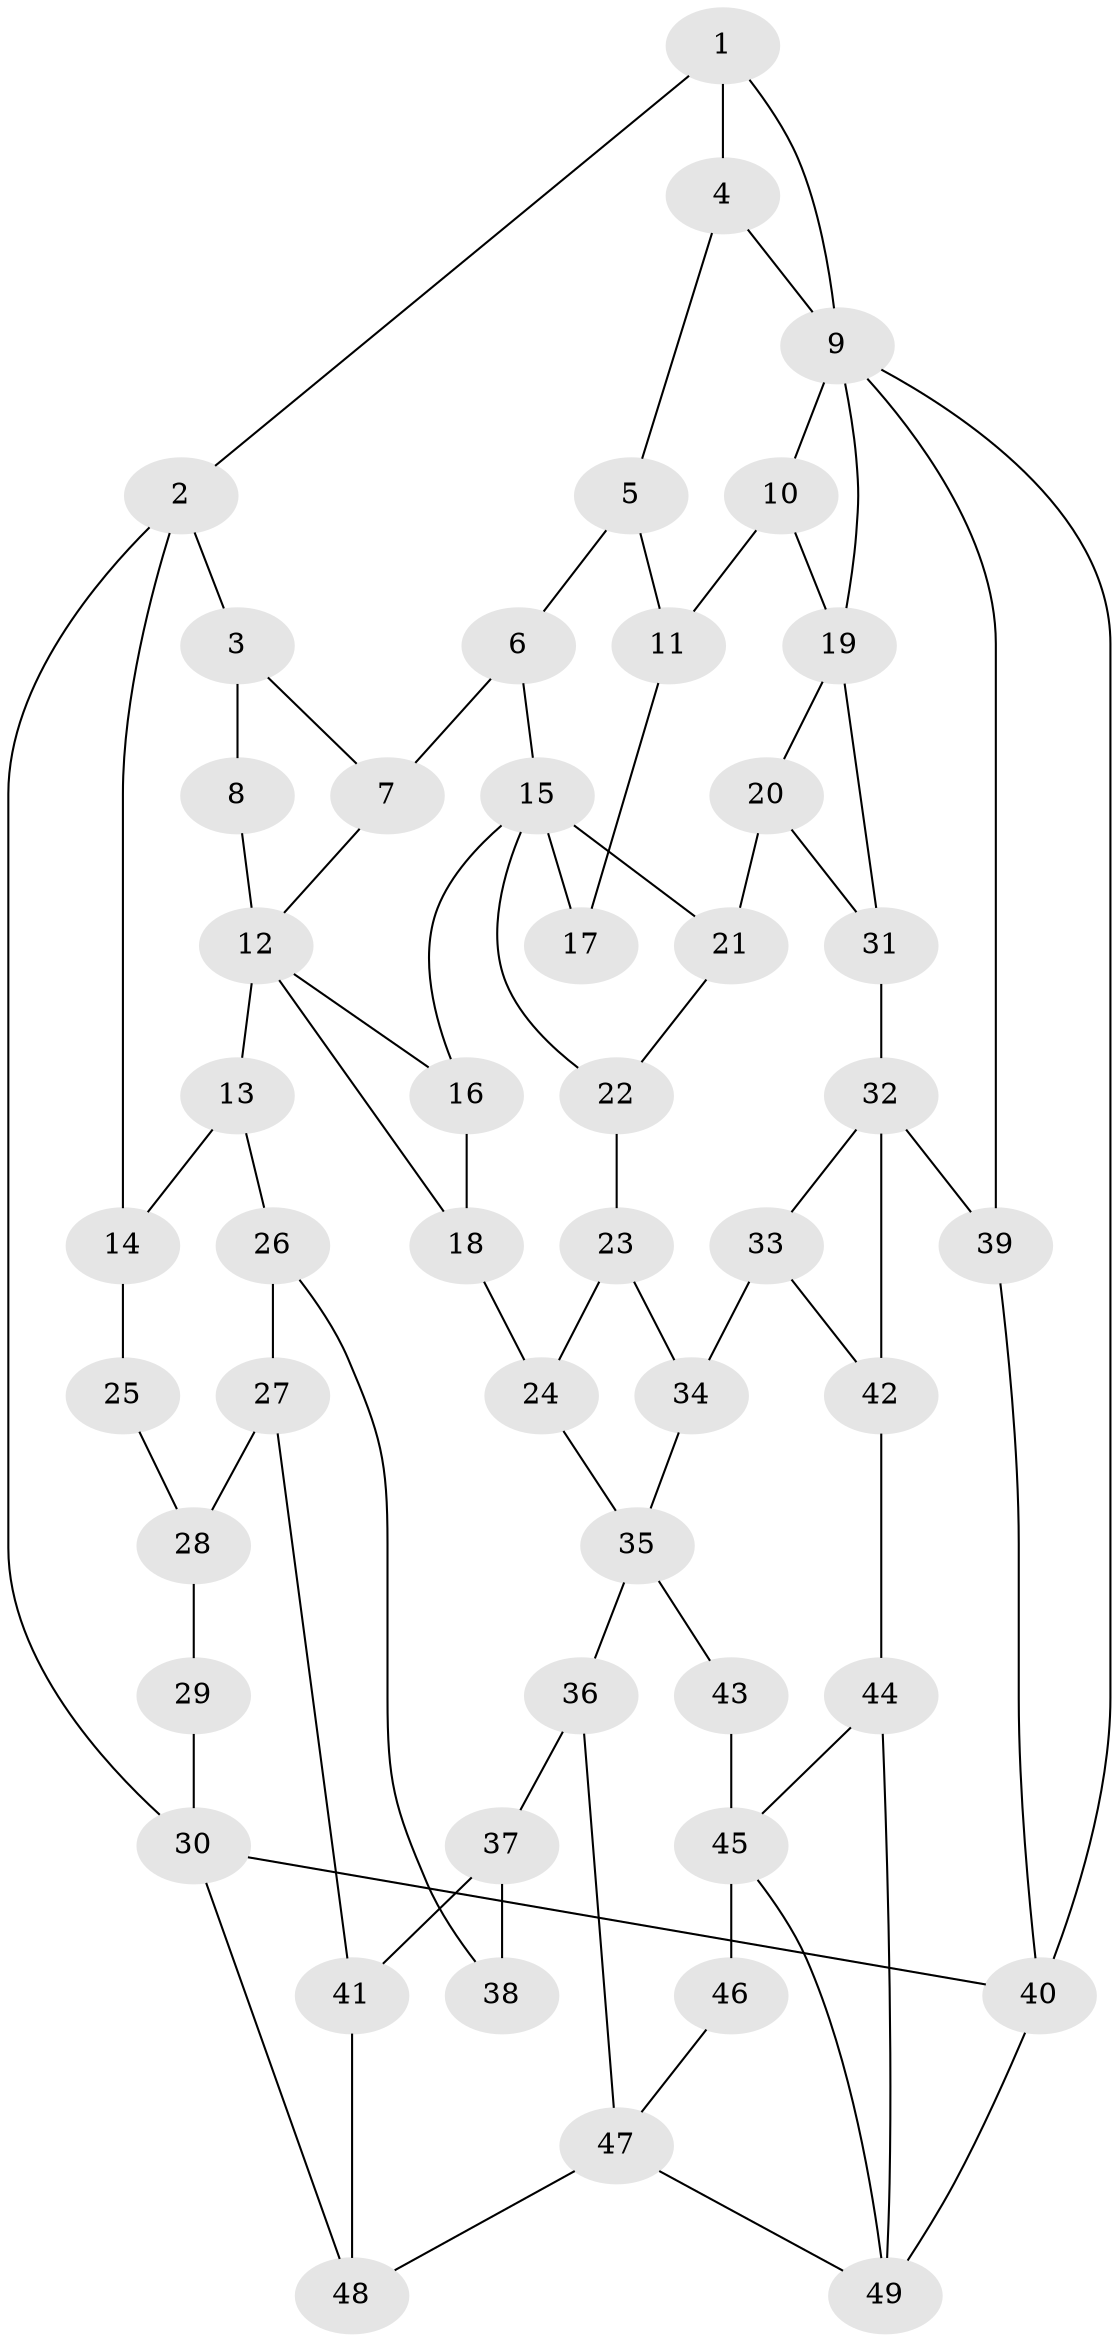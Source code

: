 // original degree distribution, {3: 0.041237113402061855, 5: 0.5567010309278351, 4: 0.1958762886597938, 6: 0.20618556701030927}
// Generated by graph-tools (version 1.1) at 2025/38/03/09/25 02:38:52]
// undirected, 49 vertices, 78 edges
graph export_dot {
graph [start="1"]
  node [color=gray90,style=filled];
  1;
  2;
  3;
  4;
  5;
  6;
  7;
  8;
  9;
  10;
  11;
  12;
  13;
  14;
  15;
  16;
  17;
  18;
  19;
  20;
  21;
  22;
  23;
  24;
  25;
  26;
  27;
  28;
  29;
  30;
  31;
  32;
  33;
  34;
  35;
  36;
  37;
  38;
  39;
  40;
  41;
  42;
  43;
  44;
  45;
  46;
  47;
  48;
  49;
  1 -- 2 [weight=1.0];
  1 -- 4 [weight=1.0];
  1 -- 9 [weight=1.0];
  2 -- 3 [weight=1.0];
  2 -- 14 [weight=1.0];
  2 -- 30 [weight=1.0];
  3 -- 7 [weight=1.0];
  3 -- 8 [weight=2.0];
  4 -- 5 [weight=1.0];
  4 -- 9 [weight=2.0];
  5 -- 6 [weight=1.0];
  5 -- 11 [weight=1.0];
  6 -- 7 [weight=1.0];
  6 -- 15 [weight=1.0];
  7 -- 12 [weight=1.0];
  8 -- 12 [weight=1.0];
  9 -- 10 [weight=1.0];
  9 -- 19 [weight=1.0];
  9 -- 39 [weight=1.0];
  9 -- 40 [weight=1.0];
  10 -- 11 [weight=1.0];
  10 -- 19 [weight=1.0];
  11 -- 17 [weight=1.0];
  12 -- 13 [weight=2.0];
  12 -- 16 [weight=1.0];
  12 -- 18 [weight=1.0];
  13 -- 14 [weight=1.0];
  13 -- 26 [weight=1.0];
  14 -- 25 [weight=1.0];
  15 -- 16 [weight=1.0];
  15 -- 17 [weight=2.0];
  15 -- 21 [weight=1.0];
  15 -- 22 [weight=1.0];
  16 -- 18 [weight=1.0];
  18 -- 24 [weight=1.0];
  19 -- 20 [weight=1.0];
  19 -- 31 [weight=1.0];
  20 -- 21 [weight=1.0];
  20 -- 31 [weight=1.0];
  21 -- 22 [weight=1.0];
  22 -- 23 [weight=1.0];
  23 -- 24 [weight=1.0];
  23 -- 34 [weight=1.0];
  24 -- 35 [weight=1.0];
  25 -- 28 [weight=2.0];
  26 -- 27 [weight=1.0];
  26 -- 38 [weight=1.0];
  27 -- 28 [weight=2.0];
  27 -- 41 [weight=2.0];
  28 -- 29 [weight=2.0];
  29 -- 30 [weight=1.0];
  30 -- 40 [weight=1.0];
  30 -- 48 [weight=1.0];
  31 -- 32 [weight=1.0];
  32 -- 33 [weight=1.0];
  32 -- 39 [weight=1.0];
  32 -- 42 [weight=1.0];
  33 -- 34 [weight=1.0];
  33 -- 42 [weight=1.0];
  34 -- 35 [weight=1.0];
  35 -- 36 [weight=2.0];
  35 -- 43 [weight=2.0];
  36 -- 37 [weight=2.0];
  36 -- 47 [weight=1.0];
  37 -- 38 [weight=2.0];
  37 -- 41 [weight=2.0];
  39 -- 40 [weight=1.0];
  40 -- 49 [weight=1.0];
  41 -- 48 [weight=2.0];
  42 -- 44 [weight=1.0];
  43 -- 45 [weight=2.0];
  44 -- 45 [weight=1.0];
  44 -- 49 [weight=1.0];
  45 -- 46 [weight=2.0];
  45 -- 49 [weight=1.0];
  46 -- 47 [weight=1.0];
  47 -- 48 [weight=2.0];
  47 -- 49 [weight=1.0];
}
